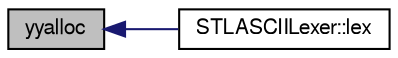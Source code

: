 digraph "yyalloc"
{
  bgcolor="transparent";
  edge [fontname="FreeSans",fontsize="10",labelfontname="FreeSans",labelfontsize="10"];
  node [fontname="FreeSans",fontsize="10",shape=record];
  rankdir="LR";
  Node1 [label="yyalloc",height=0.2,width=0.4,color="black", fillcolor="grey75", style="filled", fontcolor="black"];
  Node1 -> Node2 [dir="back",color="midnightblue",fontsize="10",style="solid",fontname="FreeSans"];
  Node2 [label="STLASCIILexer::lex",height=0.2,width=0.4,color="black",URL="$a29562.html#a9f1ef5611aceec492693861ea0d7d58e",tooltip="The lexer function itself. "];
}
